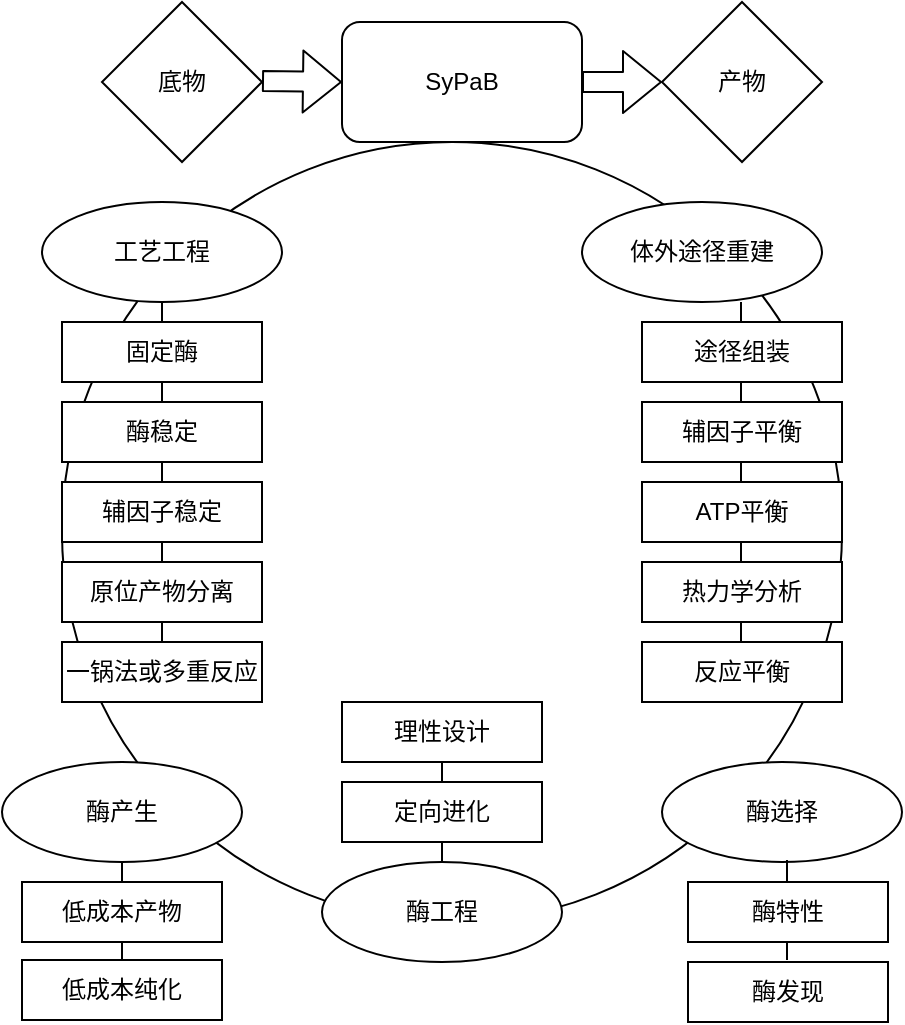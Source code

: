 <mxfile version="14.4.4" type="github">
  <diagram id="9gSNV8PfAxB_Gv6pviNq" name="Page-1">
    <mxGraphModel dx="1038" dy="580" grid="1" gridSize="10" guides="1" tooltips="1" connect="1" arrows="1" fold="1" page="1" pageScale="1" pageWidth="827" pageHeight="1169" math="0" shadow="0">
      <root>
        <mxCell id="0" />
        <mxCell id="1" parent="0" />
        <mxCell id="Nd5JO2fUIL_0nsI4_5gD-1" value="" style="ellipse;whiteSpace=wrap;html=1;aspect=fixed;" vertex="1" parent="1">
          <mxGeometry x="180" y="120" width="390" height="390" as="geometry" />
        </mxCell>
        <mxCell id="Nd5JO2fUIL_0nsI4_5gD-2" value="SyPaB" style="rounded=1;whiteSpace=wrap;html=1;" vertex="1" parent="1">
          <mxGeometry x="320" y="60" width="120" height="60" as="geometry" />
        </mxCell>
        <mxCell id="Nd5JO2fUIL_0nsI4_5gD-3" value="" style="shape=flexArrow;endArrow=classic;html=1;exitX=1;exitY=0.5;exitDx=0;exitDy=0;" edge="1" parent="1" source="Nd5JO2fUIL_0nsI4_5gD-2">
          <mxGeometry width="50" height="50" relative="1" as="geometry">
            <mxPoint x="450" y="100" as="sourcePoint" />
            <mxPoint x="480" y="90" as="targetPoint" />
          </mxGeometry>
        </mxCell>
        <mxCell id="Nd5JO2fUIL_0nsI4_5gD-4" value="" style="shape=flexArrow;endArrow=classic;html=1;exitX=1;exitY=0.5;exitDx=0;exitDy=0;entryX=0;entryY=0.5;entryDx=0;entryDy=0;" edge="1" parent="1" target="Nd5JO2fUIL_0nsI4_5gD-2">
          <mxGeometry width="50" height="50" relative="1" as="geometry">
            <mxPoint x="280" y="89.5" as="sourcePoint" />
            <mxPoint x="320" y="89.5" as="targetPoint" />
          </mxGeometry>
        </mxCell>
        <mxCell id="Nd5JO2fUIL_0nsI4_5gD-5" value="底物&lt;span style=&quot;color: rgba(0 , 0 , 0 , 0) ; font-family: monospace ; font-size: 0px&quot;&gt;%3CmxGraphModel%3E%3Croot%3E%3CmxCell%20id%3D%220%22%2F%3E%3CmxCell%20id%3D%221%22%20parent%3D%220%22%2F%3E%3CmxCell%20id%3D%222%22%20value%3D%22%22%20style%3D%22shape%3DflexArrow%3BendArrow%3Dclassic%3Bhtml%3D1%3BexitX%3D1%3BexitY%3D0.5%3BexitDx%3D0%3BexitDy%3D0%3B%22%20edge%3D%221%22%20parent%3D%221%22%3E%3CmxGeometry%20width%3D%2250%22%20height%3D%2250%22%20relative%3D%221%22%20as%3D%22geometry%22%3E%3CmxPoint%20x%3D%22440%22%20y%3D%2290%22%20as%3D%22sourcePoint%22%2F%3E%3CmxPoint%20x%3D%22480%22%20y%3D%2290%22%20as%3D%22targetPoint%22%2F%3E%3C%2FmxGeometry%3E%3C%2FmxCell%3E%3C%2Froot%3E%3C%2FmxGraphModel%3E&lt;/span&gt;" style="rhombus;whiteSpace=wrap;html=1;" vertex="1" parent="1">
          <mxGeometry x="200" y="50" width="80" height="80" as="geometry" />
        </mxCell>
        <mxCell id="Nd5JO2fUIL_0nsI4_5gD-6" value="产物" style="rhombus;whiteSpace=wrap;html=1;" vertex="1" parent="1">
          <mxGeometry x="480" y="50" width="80" height="80" as="geometry" />
        </mxCell>
        <mxCell id="Nd5JO2fUIL_0nsI4_5gD-7" value="工艺工程" style="ellipse;whiteSpace=wrap;html=1;" vertex="1" parent="1">
          <mxGeometry x="170" y="150" width="120" height="50" as="geometry" />
        </mxCell>
        <mxCell id="Nd5JO2fUIL_0nsI4_5gD-8" value="体外途径重建" style="ellipse;whiteSpace=wrap;html=1;" vertex="1" parent="1">
          <mxGeometry x="440" y="150" width="120" height="50" as="geometry" />
        </mxCell>
        <mxCell id="Nd5JO2fUIL_0nsI4_5gD-13" value="一锅法或多重反应" style="rounded=0;whiteSpace=wrap;html=1;" vertex="1" parent="1">
          <mxGeometry x="180" y="370" width="100" height="30" as="geometry" />
        </mxCell>
        <mxCell id="Nd5JO2fUIL_0nsI4_5gD-14" value="酶产生" style="ellipse;whiteSpace=wrap;html=1;" vertex="1" parent="1">
          <mxGeometry x="150" y="430" width="120" height="50" as="geometry" />
        </mxCell>
        <mxCell id="Nd5JO2fUIL_0nsI4_5gD-15" value="酶&lt;span style=&quot;color: rgba(0 , 0 , 0 , 0) ; font-family: monospace ; font-size: 0px&quot;&gt;%3CmxGraphModel%3E%3Croot%3E%3CmxCell%20id%3D%220%22%2F%3E%3CmxCell%20id%3D%221%22%20parent%3D%220%22%2F%3E%3CmxCell%20id%3D%222%22%20value%3D%22%E5%B7%A5%E8%89%BA%E5%B7%A5%E7%A8%8B%22%20style%3D%22ellipse%3BwhiteSpace%3Dwrap%3Bhtml%3D1%3B%22%20vertex%3D%221%22%20parent%3D%221%22%3E%3CmxGeometry%20x%3D%22170%22%20y%3D%22150%22%20width%3D%22120%22%20height%3D%2250%22%20as%3D%22geometry%22%2F%3E%3C%2FmxCell%3E%3C%2Froot%3E%3C%2FmxGraphModel%3E&lt;/span&gt;工程" style="ellipse;whiteSpace=wrap;html=1;" vertex="1" parent="1">
          <mxGeometry x="310" y="480" width="120" height="50" as="geometry" />
        </mxCell>
        <mxCell id="Nd5JO2fUIL_0nsI4_5gD-16" value="酶选择" style="ellipse;whiteSpace=wrap;html=1;" vertex="1" parent="1">
          <mxGeometry x="480" y="430" width="120" height="50" as="geometry" />
        </mxCell>
        <mxCell id="Nd5JO2fUIL_0nsI4_5gD-22" value="反应平衡" style="rounded=0;whiteSpace=wrap;html=1;" vertex="1" parent="1">
          <mxGeometry x="470" y="370" width="100" height="30" as="geometry" />
        </mxCell>
        <mxCell id="Nd5JO2fUIL_0nsI4_5gD-25" value="低成本纯化" style="rounded=0;whiteSpace=wrap;html=1;" vertex="1" parent="1">
          <mxGeometry x="160" y="529" width="100" height="30" as="geometry" />
        </mxCell>
        <mxCell id="Nd5JO2fUIL_0nsI4_5gD-27" value="理性设计&lt;span style=&quot;color: rgba(0 , 0 , 0 , 0) ; font-family: monospace ; font-size: 0px&quot;&gt;%3CmxGraphModel%3E%3Croot%3E%3CmxCell%20id%3D%220%22%2F%3E%3CmxCell%20id%3D%221%22%20parent%3D%220%22%2F%3E%3CmxCell%20id%3D%222%22%20value%3D%22%E4%BD%8E%E6%88%90%E6%9C%AC%E4%BA%A7%E7%89%A9%22%20style%3D%22rounded%3D0%3BwhiteSpace%3Dwrap%3Bhtml%3D1%3B%22%20vertex%3D%221%22%20parent%3D%221%22%3E%3CmxGeometry%20x%3D%22160%22%20y%3D%22490%22%20width%3D%22100%22%20height%3D%2230%22%20as%3D%22geometry%22%2F%3E%3C%2FmxCell%3E%3C%2Froot%3E%3C%2FmxGraphModel%3E&lt;/span&gt;" style="rounded=0;whiteSpace=wrap;html=1;" vertex="1" parent="1">
          <mxGeometry x="320" y="400" width="100" height="30" as="geometry" />
        </mxCell>
        <mxCell id="Nd5JO2fUIL_0nsI4_5gD-29" value="酶发现" style="rounded=0;whiteSpace=wrap;html=1;" vertex="1" parent="1">
          <mxGeometry x="493" y="530" width="100" height="30" as="geometry" />
        </mxCell>
        <mxCell id="Nd5JO2fUIL_0nsI4_5gD-30" value="" style="endArrow=none;html=1;entryX=0.5;entryY=1;entryDx=0;entryDy=0;" edge="1" parent="1" source="Nd5JO2fUIL_0nsI4_5gD-13" target="Nd5JO2fUIL_0nsI4_5gD-7">
          <mxGeometry width="50" height="50" relative="1" as="geometry">
            <mxPoint x="300" y="250" as="sourcePoint" />
            <mxPoint x="350" y="200" as="targetPoint" />
          </mxGeometry>
        </mxCell>
        <mxCell id="Nd5JO2fUIL_0nsI4_5gD-9" value="固定酶" style="rounded=0;whiteSpace=wrap;html=1;" vertex="1" parent="1">
          <mxGeometry x="180" y="210" width="100" height="30" as="geometry" />
        </mxCell>
        <mxCell id="Nd5JO2fUIL_0nsI4_5gD-10" value="酶稳定" style="rounded=0;whiteSpace=wrap;html=1;" vertex="1" parent="1">
          <mxGeometry x="180" y="250" width="100" height="30" as="geometry" />
        </mxCell>
        <mxCell id="Nd5JO2fUIL_0nsI4_5gD-11" value="辅因子稳定" style="rounded=0;whiteSpace=wrap;html=1;" vertex="1" parent="1">
          <mxGeometry x="180" y="290" width="100" height="30" as="geometry" />
        </mxCell>
        <mxCell id="Nd5JO2fUIL_0nsI4_5gD-12" value="原位产物分离" style="rounded=0;whiteSpace=wrap;html=1;" vertex="1" parent="1">
          <mxGeometry x="180" y="330" width="100" height="30" as="geometry" />
        </mxCell>
        <mxCell id="Nd5JO2fUIL_0nsI4_5gD-31" value="" style="endArrow=none;html=1;entryX=0.5;entryY=1;entryDx=0;entryDy=0;" edge="1" parent="1">
          <mxGeometry width="50" height="50" relative="1" as="geometry">
            <mxPoint x="519.5" y="370" as="sourcePoint" />
            <mxPoint x="519.5" y="200" as="targetPoint" />
          </mxGeometry>
        </mxCell>
        <mxCell id="Nd5JO2fUIL_0nsI4_5gD-23" value="途径组装" style="rounded=0;whiteSpace=wrap;html=1;" vertex="1" parent="1">
          <mxGeometry x="470" y="210" width="100" height="30" as="geometry" />
        </mxCell>
        <mxCell id="Nd5JO2fUIL_0nsI4_5gD-18" value="辅因子平衡&lt;span style=&quot;color: rgba(0 , 0 , 0 , 0) ; font-family: monospace ; font-size: 0px&quot;&gt;%3CmxGraphModel%3E%3Croot%3E%3CmxCell%20id%3D%220%22%2F%3E%3CmxCell%20id%3D%221%22%20parent%3D%220%22%2F%3E%3CmxCell%20id%3D%222%22%20value%3D%22%E5%9B%BA%E5%AE%9A%E9%85%B6%22%20style%3D%22rounded%3D0%3BwhiteSpace%3Dwrap%3Bhtml%3D1%3B%22%20vertex%3D%221%22%20parent%3D%221%22%3E%3CmxGeometry%20x%3D%22180%22%20y%3D%22210%22%20width%3D%22100%22%20height%3D%2230%22%20as%3D%22geometry%22%2F%3E%3C%2FmxCell%3E%3C%2Froot%3E%3C%2FmxGraphModel%3E&lt;/span&gt;" style="rounded=0;whiteSpace=wrap;html=1;" vertex="1" parent="1">
          <mxGeometry x="470" y="250" width="100" height="30" as="geometry" />
        </mxCell>
        <mxCell id="Nd5JO2fUIL_0nsI4_5gD-19" value="ATP平衡" style="rounded=0;whiteSpace=wrap;html=1;" vertex="1" parent="1">
          <mxGeometry x="470" y="290" width="100" height="30" as="geometry" />
        </mxCell>
        <mxCell id="Nd5JO2fUIL_0nsI4_5gD-20" value="热力学分析&lt;span style=&quot;color: rgba(0 , 0 , 0 , 0) ; font-family: monospace ; font-size: 0px&quot;&gt;%3CmxGraphModel%3E%3Croot%3E%3CmxCell%20id%3D%220%22%2F%3E%3CmxCell%20id%3D%221%22%20parent%3D%220%22%2F%3E%3CmxCell%20id%3D%222%22%20value%3D%22%E5%9B%BA%E5%AE%9A%E9%85%B6%22%20style%3D%22rounded%3D0%3BwhiteSpace%3Dwrap%3Bhtml%3D1%3B%22%20vertex%3D%221%22%20parent%3D%221%22%3E%3CmxGeometry%20x%3D%22180%22%20y%3D%22210%22%20width%3D%22100%22%20height%3D%2230%22%20as%3D%22geometry%22%2F%3E%3C%2FmxCell%3E%3C%2Froot%3E%3C%2FmxGraphModel%3E&lt;/span&gt;" style="rounded=0;whiteSpace=wrap;html=1;" vertex="1" parent="1">
          <mxGeometry x="470" y="330" width="100" height="30" as="geometry" />
        </mxCell>
        <mxCell id="Nd5JO2fUIL_0nsI4_5gD-32" value="" style="endArrow=none;html=1;entryX=0.5;entryY=1;entryDx=0;entryDy=0;" edge="1" parent="1" source="Nd5JO2fUIL_0nsI4_5gD-25" target="Nd5JO2fUIL_0nsI4_5gD-14">
          <mxGeometry width="50" height="50" relative="1" as="geometry">
            <mxPoint x="60" y="520" as="sourcePoint" />
            <mxPoint x="110" y="470" as="targetPoint" />
          </mxGeometry>
        </mxCell>
        <mxCell id="Nd5JO2fUIL_0nsI4_5gD-24" value="低成本产物" style="rounded=0;whiteSpace=wrap;html=1;" vertex="1" parent="1">
          <mxGeometry x="160" y="490" width="100" height="30" as="geometry" />
        </mxCell>
        <mxCell id="Nd5JO2fUIL_0nsI4_5gD-33" value="" style="endArrow=none;html=1;exitX=0.5;exitY=1;exitDx=0;exitDy=0;" edge="1" parent="1" source="Nd5JO2fUIL_0nsI4_5gD-27" target="Nd5JO2fUIL_0nsI4_5gD-15">
          <mxGeometry width="50" height="50" relative="1" as="geometry">
            <mxPoint x="380" y="400" as="sourcePoint" />
            <mxPoint x="430" y="350" as="targetPoint" />
          </mxGeometry>
        </mxCell>
        <mxCell id="Nd5JO2fUIL_0nsI4_5gD-34" value="" style="endArrow=none;html=1;exitX=0.5;exitY=1;exitDx=0;exitDy=0;" edge="1" parent="1">
          <mxGeometry width="50" height="50" relative="1" as="geometry">
            <mxPoint x="542.5" y="479" as="sourcePoint" />
            <mxPoint x="542.5" y="529" as="targetPoint" />
          </mxGeometry>
        </mxCell>
        <mxCell id="Nd5JO2fUIL_0nsI4_5gD-26" value="定向进化" style="rounded=0;whiteSpace=wrap;html=1;" vertex="1" parent="1">
          <mxGeometry x="320" y="440" width="100" height="30" as="geometry" />
        </mxCell>
        <mxCell id="Nd5JO2fUIL_0nsI4_5gD-28" value="酶特性&lt;span style=&quot;color: rgba(0 , 0 , 0 , 0) ; font-family: monospace ; font-size: 0px&quot;&gt;%3CmxGraphModel%3E%3Croot%3E%3CmxCell%20id%3D%220%22%2F%3E%3CmxCell%20id%3D%221%22%20parent%3D%220%22%2F%3E%3CmxCell%20id%3D%222%22%20value%3D%22%E4%BD%8E%E6%88%90%E6%9C%AC%E4%BA%A7%E7%89%A9%22%20style%3D%22rounded%3D0%3BwhiteSpace%3Dwrap%3Bhtml%3D1%3B%22%20vertex%3D%221%22%20parent%3D%221%22%3E%3CmxGeometry%20x%3D%22160%22%20y%3D%22490%22%20width%3D%22100%22%20height%3D%2230%22%20as%3D%22geometry%22%2F%3E%3C%2FmxCell%3E%3C%2Froot%3E%3C%2FmxGraphModel%3E&lt;/span&gt;" style="rounded=0;whiteSpace=wrap;html=1;" vertex="1" parent="1">
          <mxGeometry x="493" y="490" width="100" height="30" as="geometry" />
        </mxCell>
      </root>
    </mxGraphModel>
  </diagram>
</mxfile>
